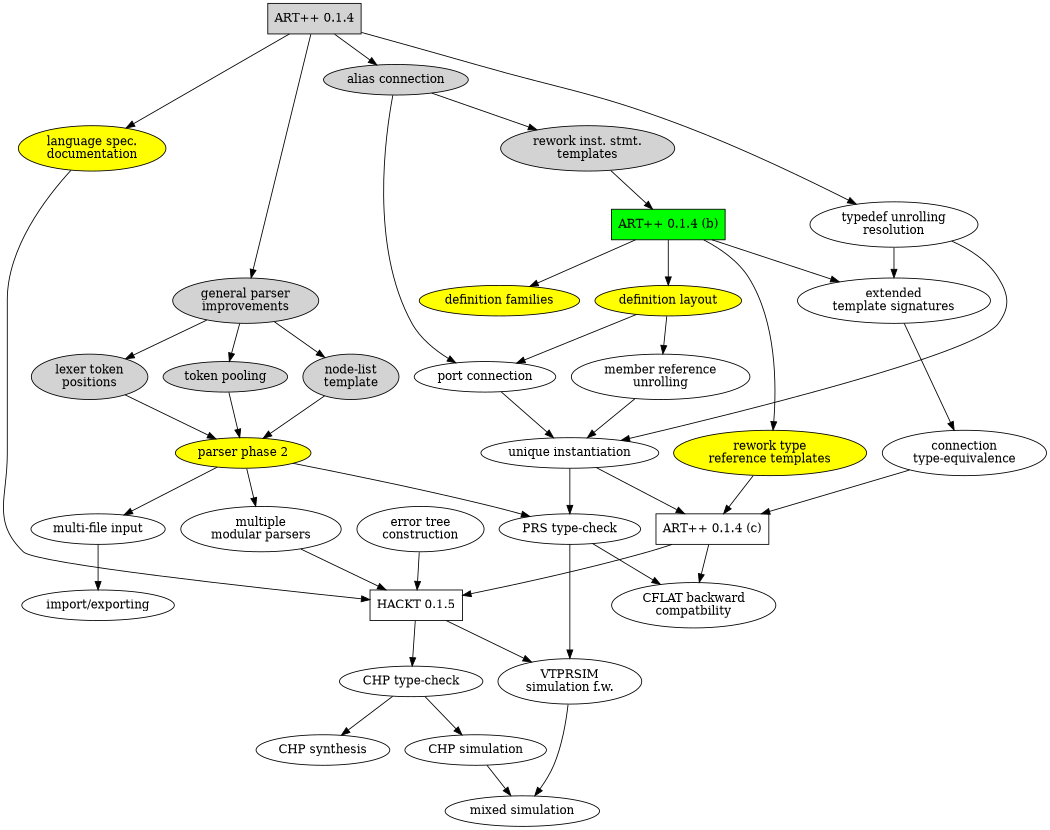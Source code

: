 # "DevelopmentPlan.dot"

digraph G {
size="7,10";

ARTXX_00_01_04		[shape=box, style=filled, label="ART++ 0.1.4"];
ARTXX_00_01_04_b	[shape=box, style=filled, fillcolor=green, 
				label="ART++ 0.1.4 (b)"];
ARTXX_00_01_04_c	[shape=box, label="ART++ 0.1.4 (c)"];
ARTXX_00_01_05		[shape=box, label="HACKT 0.1.5"];

DOCS_00_01_04		[shape=ellipse, style=filled, fillcolor=yellow, 
				label="language spec.\ndocumentation"];
PARSER_00_01_04		[shape=ellipse, style=filled, 
				label="general parser\nimprovements"];
LEX_00_01_04		[shape=ellipse, style=filled,
				label="lexer token\npositions"];
TOKENPOOL_00_01_04	[shape=ellipse, style=filled, label="token pooling"];
NODELIST_00_01_04	[shape=ellipse, style=filled, 
				label="node-list\ntemplate"];
PARSER_B_00_01_04	[shape=ellipse, style=filled, fillcolor=yellow,
				label="parser phase 2"];
MULTIFILE_00_01_04	[shape=ellipse, label="multi-file input"];
IMPORT_00_01_05		[shape=ellipse, label="import/exporting"];
UNIQUE_00_01_04		[shape=ellipse, label="unique instantiation"];
ALIAS_00_01_04		[shape=ellipse, style=filled, label="alias connection"];
PORT_00_01_04		[shape=ellipse, label="port connection"];
MEMBER_00_01_04		[shape=ellipse, label="member reference\nunrolling"];
TYPEDEF_00_01_04	[shape=ellipse, label="typedef unrolling\nresolution"];
DEFFAMILY_00_01_04	[shape=ellipse, style=filled, fillcolor=yellow, 
				label="definition families"];
DEFLAYOUT_00_01_04	[shape=ellipse, style=filled, fillcolor=yellow, 
				label="definition layout"];
INSTSTMT_00_01_04	[shape=ellipse, style=filled, 
				label="rework inst. stmt.\ntemplates"];
TYPEREF_00_01_04	[shape=ellipse, style=filled, fillcolor=yellow,
				label="rework type\nreference templates"];
EXTTEMPLATE_00_01_04	[shape=ellipse, label="extended\ntemplate signatures"];
CONNECTEQ_00_01_04	[shape=ellipse, label="connection\ntype-equivalence"];
CFLAT_00_01_04		[shape=ellipse, label="CFLAT backward\ncompatbility"];
PRS_00_01_04		[shape=ellipse, label="PRS type-check"];
ERRORTREE_00_01_04	[shape=ellipse, label="error tree\nconstruction"];
MULTIPARSE_00_01_04	[shape=ellipse, label="multiple\nmodular parsers"];

ARTXX_00_01_04 -> DOCS_00_01_04;
ARTXX_00_01_04 -> PARSER_00_01_04;
ARTXX_00_01_04 -> ALIAS_00_01_04;
PARSER_00_01_04 -> LEX_00_01_04;
PARSER_00_01_04 -> TOKENPOOL_00_01_04;
PARSER_00_01_04 -> NODELIST_00_01_04;
LEX_00_01_04 -> PARSER_B_00_01_04;
TOKENPOOL_00_01_04 -> PARSER_B_00_01_04;
NODELIST_00_01_04 -> PARSER_B_00_01_04;
ALIAS_00_01_04 -> PORT_00_01_04;
PORT_00_01_04 -> UNIQUE_00_01_04;
MEMBER_00_01_04 -> UNIQUE_00_01_04;
UNIQUE_00_01_04 -> ARTXX_00_01_04_c;
ARTXX_00_01_04_b -> DEFLAYOUT_00_01_04;
ARTXX_00_01_04_b -> DEFFAMILY_00_01_04;
EXTTEMPLATE_00_01_04 -> CONNECTEQ_00_01_04;
ARTXX_00_01_04 -> TYPEDEF_00_01_04;
DEFLAYOUT_00_01_04 -> MEMBER_00_01_04;
DEFLAYOUT_00_01_04 -> PORT_00_01_04;
ALIAS_00_01_04 -> INSTSTMT_00_01_04;
INSTSTMT_00_01_04 -> ARTXX_00_01_04_b;
ARTXX_00_01_04_b -> EXTTEMPLATE_00_01_04;
ARTXX_00_01_04_b -> TYPEREF_00_01_04;
TYPEREF_00_01_04 -> ARTXX_00_01_04_c;
TYPEDEF_00_01_04 -> UNIQUE_00_01_04;
TYPEDEF_00_01_04 -> EXTTEMPLATE_00_01_04;
PARSER_B_00_01_04 -> PRS_00_01_04;
PARSER_B_00_01_04 -> MULTIFILE_00_01_04;
MULTIFILE_00_01_04 -> IMPORT_00_01_05;
UNIQUE_00_01_04 -> PRS_00_01_04;

ARTXX_00_01_04_c -> ARTXX_00_01_05;
PRS_00_01_04 -> CFLAT_00_01_04;
ARTXX_00_01_04_c -> CFLAT_00_01_04;
CONNECTEQ_00_01_04 -> ARTXX_00_01_04_c;
DOCS_00_01_04 -> ARTXX_00_01_05;
ERRORTREE_00_01_04 -> ARTXX_00_01_05;
PARSER_B_00_01_04 -> MULTIPARSE_00_01_04;
MULTIPARSE_00_01_04 -> ARTXX_00_01_05;

CHP_00_01_05		[shape=ellipse, label="CHP type-check"];
CHPSYNTH_00_01_05	[shape=ellipse, label="CHP synthesis"];
CHPSIM_00_01_05		[shape=ellipse, label="CHP simulation"];
VTPRSIM_00_01_05	[shape=ellipse, label="VTPRSIM\nsimulation f.w."];
MIXSIM_00_01_05		[shape=ellipse, label="mixed simulation"];

ARTXX_00_01_05 -> CHP_00_01_05;
CHP_00_01_05 -> CHPSYNTH_00_01_05;
CHP_00_01_05 -> CHPSIM_00_01_05;
PRS_00_01_04 -> VTPRSIM_00_01_05;
ARTXX_00_01_05 -> VTPRSIM_00_01_05;
VTPRSIM_00_01_05 -> MIXSIM_00_01_05;
CHPSIM_00_01_05 -> MIXSIM_00_01_05;

}

